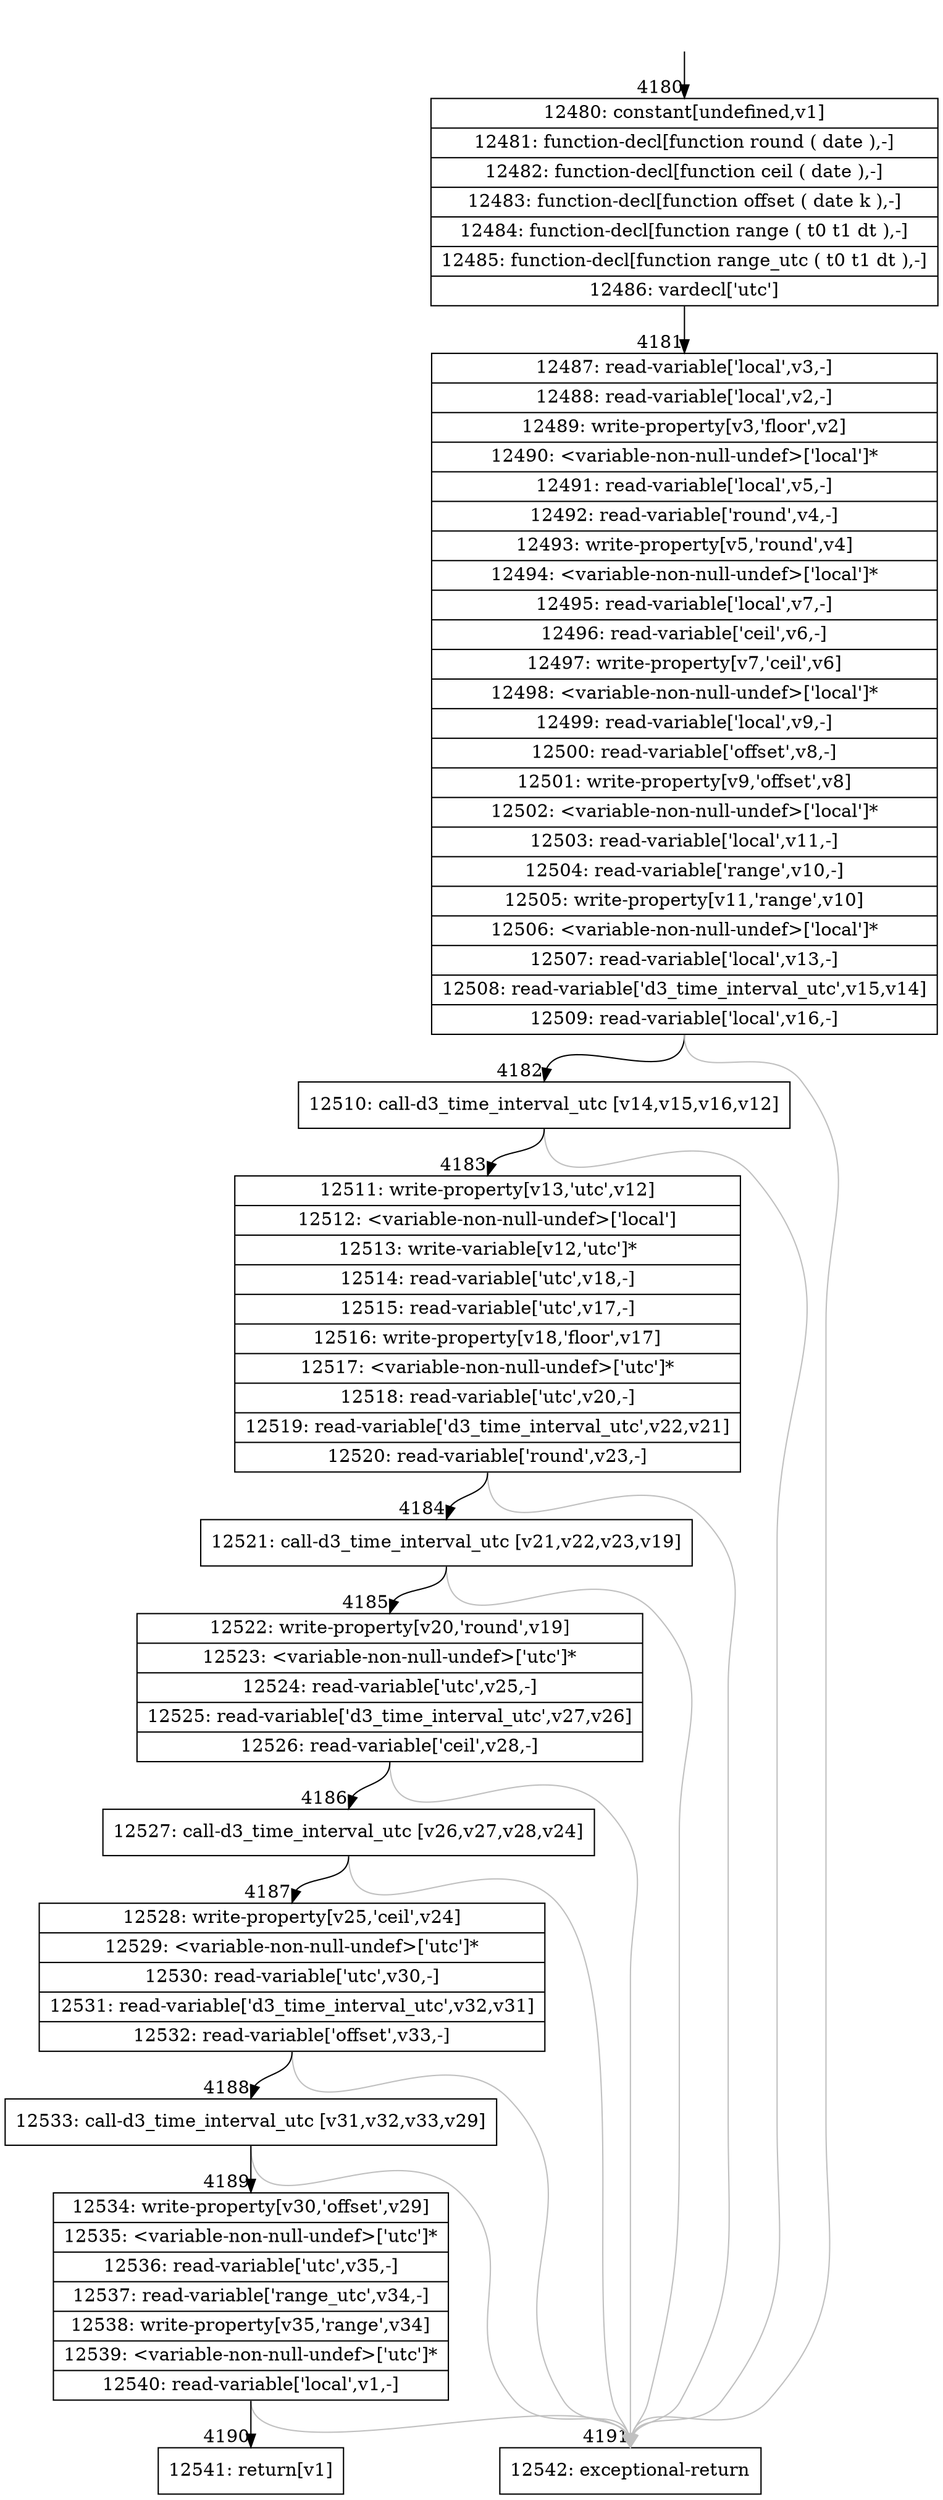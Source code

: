 digraph {
rankdir="TD"
BB_entry382[shape=none,label=""];
BB_entry382 -> BB4180 [tailport=s, headport=n, headlabel="    4180"]
BB4180 [shape=record label="{12480: constant[undefined,v1]|12481: function-decl[function round ( date ),-]|12482: function-decl[function ceil ( date ),-]|12483: function-decl[function offset ( date k ),-]|12484: function-decl[function range ( t0 t1 dt ),-]|12485: function-decl[function range_utc ( t0 t1 dt ),-]|12486: vardecl['utc']}" ] 
BB4180 -> BB4181 [tailport=s, headport=n, headlabel="      4181"]
BB4181 [shape=record label="{12487: read-variable['local',v3,-]|12488: read-variable['local',v2,-]|12489: write-property[v3,'floor',v2]|12490: \<variable-non-null-undef\>['local']*|12491: read-variable['local',v5,-]|12492: read-variable['round',v4,-]|12493: write-property[v5,'round',v4]|12494: \<variable-non-null-undef\>['local']*|12495: read-variable['local',v7,-]|12496: read-variable['ceil',v6,-]|12497: write-property[v7,'ceil',v6]|12498: \<variable-non-null-undef\>['local']*|12499: read-variable['local',v9,-]|12500: read-variable['offset',v8,-]|12501: write-property[v9,'offset',v8]|12502: \<variable-non-null-undef\>['local']*|12503: read-variable['local',v11,-]|12504: read-variable['range',v10,-]|12505: write-property[v11,'range',v10]|12506: \<variable-non-null-undef\>['local']*|12507: read-variable['local',v13,-]|12508: read-variable['d3_time_interval_utc',v15,v14]|12509: read-variable['local',v16,-]}" ] 
BB4181 -> BB4182 [tailport=s, headport=n, headlabel="      4182"]
BB4181 -> BB4191 [tailport=s, headport=n, color=gray, headlabel="      4191"]
BB4182 [shape=record label="{12510: call-d3_time_interval_utc [v14,v15,v16,v12]}" ] 
BB4182 -> BB4183 [tailport=s, headport=n, headlabel="      4183"]
BB4182 -> BB4191 [tailport=s, headport=n, color=gray]
BB4183 [shape=record label="{12511: write-property[v13,'utc',v12]|12512: \<variable-non-null-undef\>['local']|12513: write-variable[v12,'utc']*|12514: read-variable['utc',v18,-]|12515: read-variable['utc',v17,-]|12516: write-property[v18,'floor',v17]|12517: \<variable-non-null-undef\>['utc']*|12518: read-variable['utc',v20,-]|12519: read-variable['d3_time_interval_utc',v22,v21]|12520: read-variable['round',v23,-]}" ] 
BB4183 -> BB4184 [tailport=s, headport=n, headlabel="      4184"]
BB4183 -> BB4191 [tailport=s, headport=n, color=gray]
BB4184 [shape=record label="{12521: call-d3_time_interval_utc [v21,v22,v23,v19]}" ] 
BB4184 -> BB4185 [tailport=s, headport=n, headlabel="      4185"]
BB4184 -> BB4191 [tailport=s, headport=n, color=gray]
BB4185 [shape=record label="{12522: write-property[v20,'round',v19]|12523: \<variable-non-null-undef\>['utc']*|12524: read-variable['utc',v25,-]|12525: read-variable['d3_time_interval_utc',v27,v26]|12526: read-variable['ceil',v28,-]}" ] 
BB4185 -> BB4186 [tailport=s, headport=n, headlabel="      4186"]
BB4185 -> BB4191 [tailport=s, headport=n, color=gray]
BB4186 [shape=record label="{12527: call-d3_time_interval_utc [v26,v27,v28,v24]}" ] 
BB4186 -> BB4187 [tailport=s, headport=n, headlabel="      4187"]
BB4186 -> BB4191 [tailport=s, headport=n, color=gray]
BB4187 [shape=record label="{12528: write-property[v25,'ceil',v24]|12529: \<variable-non-null-undef\>['utc']*|12530: read-variable['utc',v30,-]|12531: read-variable['d3_time_interval_utc',v32,v31]|12532: read-variable['offset',v33,-]}" ] 
BB4187 -> BB4188 [tailport=s, headport=n, headlabel="      4188"]
BB4187 -> BB4191 [tailport=s, headport=n, color=gray]
BB4188 [shape=record label="{12533: call-d3_time_interval_utc [v31,v32,v33,v29]}" ] 
BB4188 -> BB4189 [tailport=s, headport=n, headlabel="      4189"]
BB4188 -> BB4191 [tailport=s, headport=n, color=gray]
BB4189 [shape=record label="{12534: write-property[v30,'offset',v29]|12535: \<variable-non-null-undef\>['utc']*|12536: read-variable['utc',v35,-]|12537: read-variable['range_utc',v34,-]|12538: write-property[v35,'range',v34]|12539: \<variable-non-null-undef\>['utc']*|12540: read-variable['local',v1,-]}" ] 
BB4189 -> BB4190 [tailport=s, headport=n, headlabel="      4190"]
BB4189 -> BB4191 [tailport=s, headport=n, color=gray]
BB4190 [shape=record label="{12541: return[v1]}" ] 
BB4191 [shape=record label="{12542: exceptional-return}" ] 
//#$~ 2443
}
